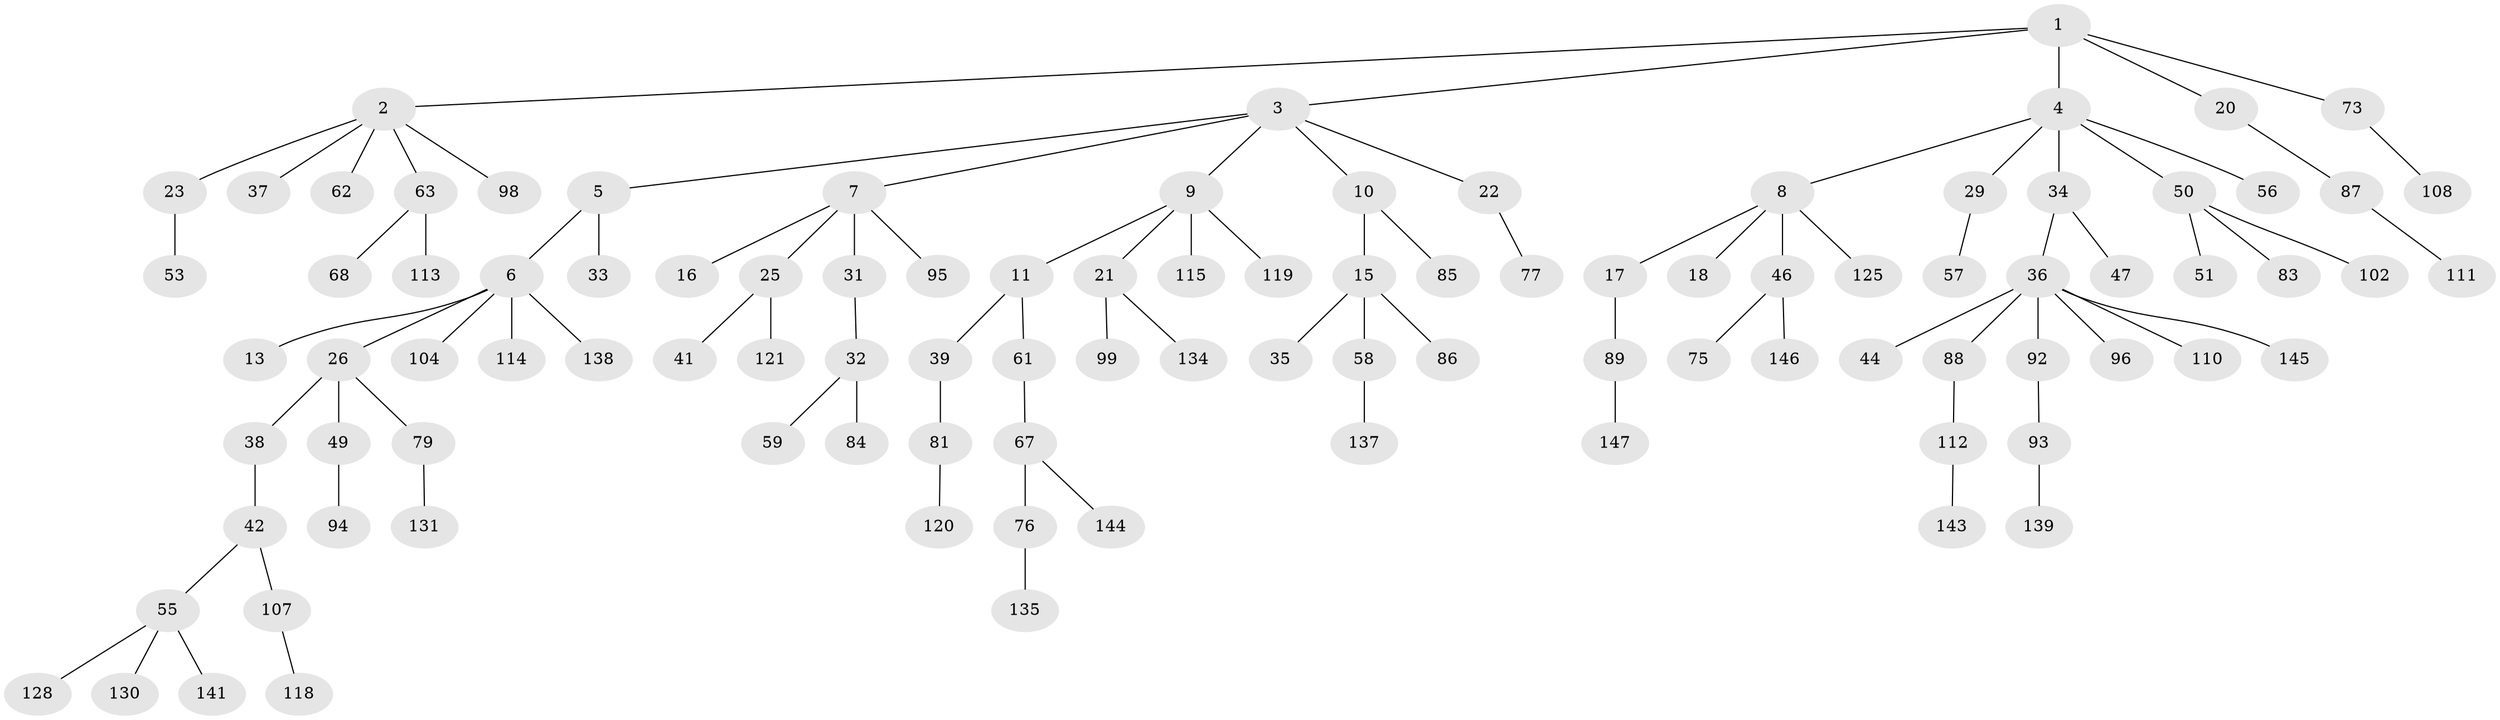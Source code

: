 // original degree distribution, {4: 0.06802721088435375, 7: 0.013605442176870748, 6: 0.013605442176870748, 5: 0.027210884353741496, 3: 0.12244897959183673, 2: 0.2789115646258503, 1: 0.47619047619047616}
// Generated by graph-tools (version 1.1) at 2025/42/03/06/25 10:42:03]
// undirected, 100 vertices, 99 edges
graph export_dot {
graph [start="1"]
  node [color=gray90,style=filled];
  1 [super="+19"];
  2 [super="+27"];
  3 [super="+80"];
  4;
  5 [super="+74"];
  6 [super="+70"];
  7 [super="+14"];
  8 [super="+69"];
  9 [super="+48"];
  10 [super="+12"];
  11 [super="+105"];
  13 [super="+71"];
  15 [super="+28"];
  16 [super="+24"];
  17;
  18 [super="+100"];
  20 [super="+40"];
  21 [super="+45"];
  22 [super="+101"];
  23 [super="+30"];
  25 [super="+90"];
  26 [super="+133"];
  29 [super="+136"];
  31;
  32 [super="+52"];
  33;
  34;
  35 [super="+43"];
  36 [super="+78"];
  37;
  38;
  39 [super="+64"];
  41;
  42 [super="+54"];
  44;
  46 [super="+72"];
  47;
  49;
  50 [super="+126"];
  51;
  53 [super="+132"];
  55 [super="+66"];
  56 [super="+109"];
  57;
  58 [super="+60"];
  59 [super="+97"];
  61;
  62;
  63 [super="+65"];
  67 [super="+103"];
  68;
  73 [super="+124"];
  75;
  76 [super="+82"];
  77;
  79 [super="+122"];
  81;
  83;
  84 [super="+91"];
  85;
  86 [super="+129"];
  87 [super="+106"];
  88;
  89;
  92;
  93;
  94 [super="+116"];
  95;
  96;
  98;
  99;
  102;
  104;
  107 [super="+117"];
  108;
  110;
  111;
  112;
  113;
  114;
  115 [super="+142"];
  118;
  119 [super="+123"];
  120 [super="+127"];
  121;
  125 [super="+140"];
  128;
  130;
  131;
  134;
  135;
  137;
  138;
  139;
  141;
  143;
  144;
  145;
  146;
  147;
  1 -- 2;
  1 -- 3;
  1 -- 4;
  1 -- 73;
  1 -- 20;
  2 -- 23;
  2 -- 37;
  2 -- 62;
  2 -- 63;
  2 -- 98;
  3 -- 5;
  3 -- 7;
  3 -- 9;
  3 -- 10;
  3 -- 22;
  4 -- 8;
  4 -- 29;
  4 -- 34;
  4 -- 50;
  4 -- 56;
  5 -- 6;
  5 -- 33;
  6 -- 13;
  6 -- 26;
  6 -- 104;
  6 -- 114;
  6 -- 138;
  7 -- 16;
  7 -- 31;
  7 -- 25;
  7 -- 95;
  8 -- 17;
  8 -- 18;
  8 -- 46;
  8 -- 125;
  9 -- 11;
  9 -- 21;
  9 -- 119;
  9 -- 115;
  10 -- 15;
  10 -- 85;
  11 -- 39;
  11 -- 61;
  15 -- 35;
  15 -- 86;
  15 -- 58;
  17 -- 89;
  20 -- 87;
  21 -- 134;
  21 -- 99;
  22 -- 77;
  23 -- 53;
  25 -- 41;
  25 -- 121;
  26 -- 38;
  26 -- 49;
  26 -- 79;
  29 -- 57;
  31 -- 32;
  32 -- 59;
  32 -- 84;
  34 -- 36;
  34 -- 47;
  36 -- 44;
  36 -- 88;
  36 -- 96;
  36 -- 145;
  36 -- 110;
  36 -- 92;
  38 -- 42;
  39 -- 81;
  42 -- 55;
  42 -- 107;
  46 -- 146;
  46 -- 75;
  49 -- 94;
  50 -- 51;
  50 -- 83;
  50 -- 102;
  55 -- 128;
  55 -- 130;
  55 -- 141;
  58 -- 137;
  61 -- 67;
  63 -- 68;
  63 -- 113;
  67 -- 76;
  67 -- 144;
  73 -- 108;
  76 -- 135;
  79 -- 131;
  81 -- 120;
  87 -- 111;
  88 -- 112;
  89 -- 147;
  92 -- 93;
  93 -- 139;
  107 -- 118;
  112 -- 143;
}
